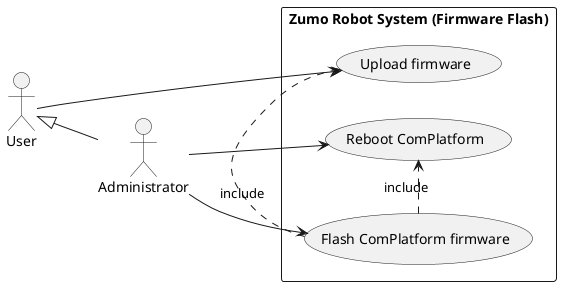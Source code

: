 @startuml
left to right direction

' Define the actors
actor Administrator

' Define the inheritance between base and specialized users
User <|-- Administrator

' Define the system border
rectangle "Zumo Robot System (Firmware Flash)"{
   usecase "Flash ComPlatform firmware" as flashCom
   usecase "Upload firmware" as uploadCom
   usecase "Reboot ComPlatform" as rebootCom

' Define the include relations between the use cases
 flashCom .> uploadCom : include
 flashCom .> rebootCom : include
 Administrator --> rebootCom
 User --> uploadCom
 Administrator --> flashCom
}
@enduml